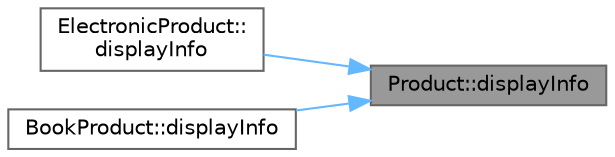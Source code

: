 digraph "Product::displayInfo"
{
 // LATEX_PDF_SIZE
  bgcolor="transparent";
  edge [fontname=Helvetica,fontsize=10,labelfontname=Helvetica,labelfontsize=10];
  node [fontname=Helvetica,fontsize=10,shape=box,height=0.2,width=0.4];
  rankdir="RL";
  Node1 [id="Node000001",label="Product::displayInfo",height=0.2,width=0.4,color="gray40", fillcolor="grey60", style="filled", fontcolor="black",tooltip="Выводит информацию о товаре"];
  Node1 -> Node2 [id="edge1_Node000001_Node000002",dir="back",color="steelblue1",style="solid",tooltip=" "];
  Node2 [id="Node000002",label="ElectronicProduct::\ldisplayInfo",height=0.2,width=0.4,color="grey40", fillcolor="white", style="filled",URL="$class_electronic_product.html#a9f92de670b0f8ecccd1d3f6f4696c3ba",tooltip="Выводит информацию об электронном товаре"];
  Node1 -> Node3 [id="edge2_Node000001_Node000003",dir="back",color="steelblue1",style="solid",tooltip=" "];
  Node3 [id="Node000003",label="BookProduct::displayInfo",height=0.2,width=0.4,color="grey40", fillcolor="white", style="filled",URL="$class_book_product.html#ae4b821d0f036f5e34f1e673ac3f014c1",tooltip="Выводит информацию о книжном товаре"];
}
